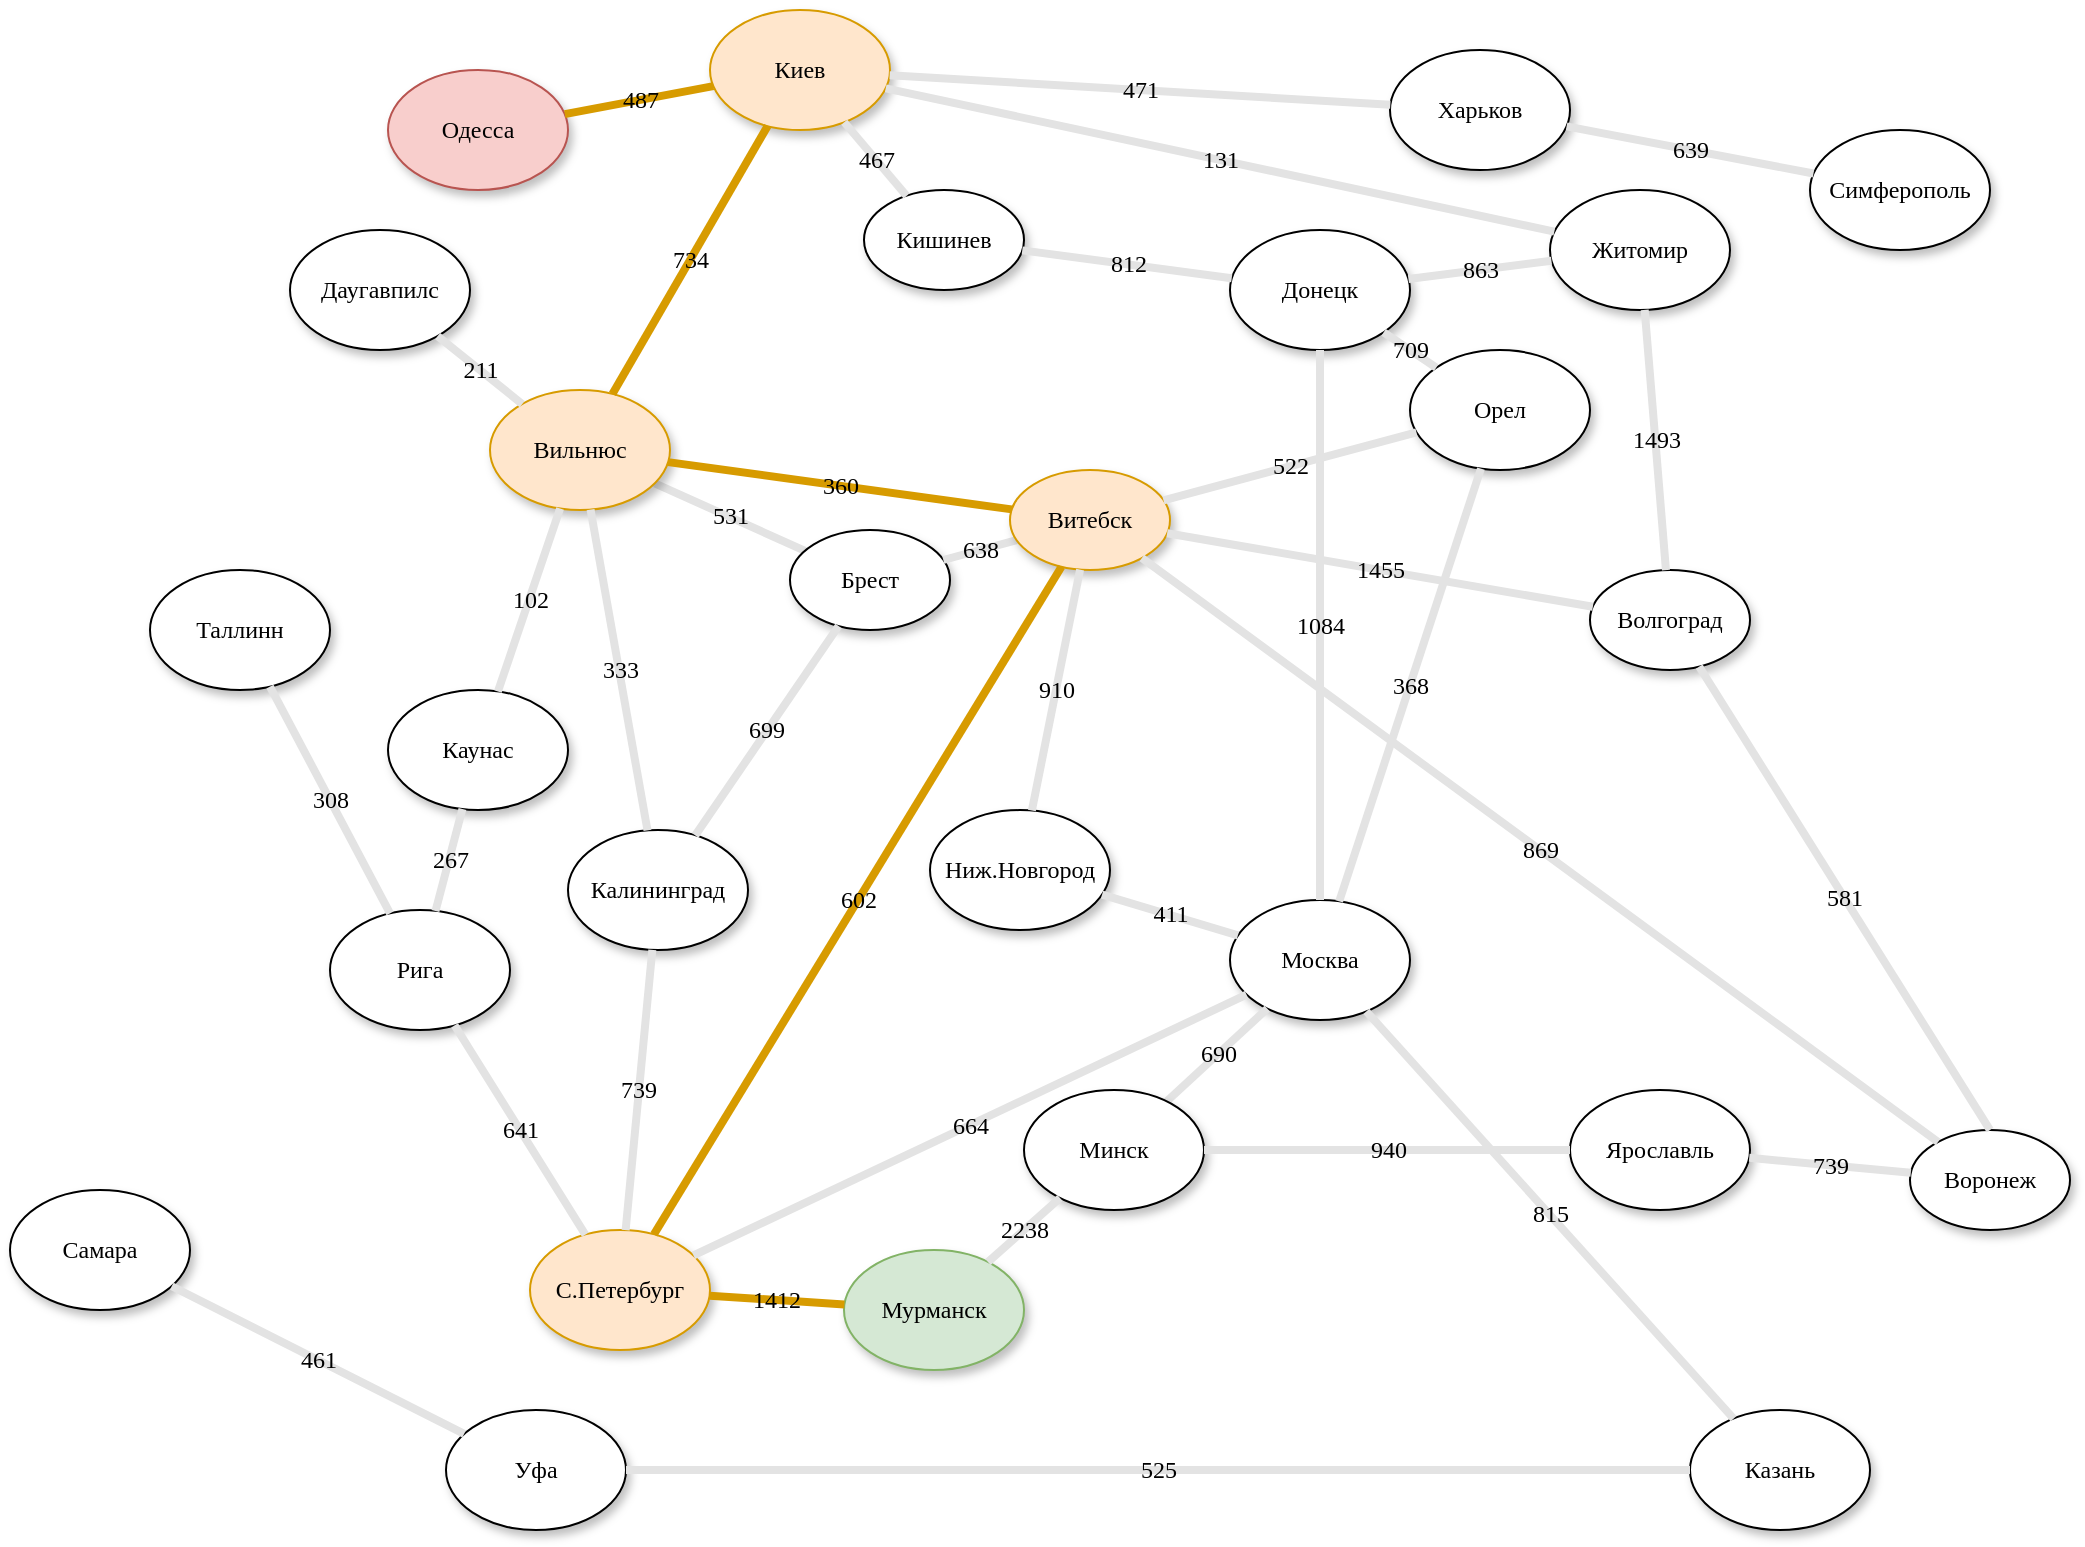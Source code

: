 <mxfile version="20.3.0" type="github">
  <diagram name="Page-1" id="42789a77-a242-8287-6e28-9cd8cfd52e62">
    <mxGraphModel dx="1422" dy="798" grid="1" gridSize="10" guides="1" tooltips="1" connect="1" arrows="1" fold="1" page="1" pageScale="1" pageWidth="1100" pageHeight="850" background="none" math="0" shadow="0">
      <root>
        <mxCell id="0" />
        <mxCell id="1" parent="0" />
        <mxCell id="1ea317790d2ca983-14" value="531" style="edgeStyle=none;rounded=0;html=1;labelBackgroundColor=none;startArrow=none;startFill=0;startSize=5;endArrow=none;endFill=0;endSize=5;jettySize=auto;orthogonalLoop=1;strokeColor=#E3E3E3;strokeWidth=4;fontFamily=Verdana;fontSize=12;noEdgeStyle=1;" parent="1" source="1ea317790d2ca983-1" target="1ea317790d2ca983-3" edge="1">
          <mxGeometry relative="1" as="geometry" />
        </mxCell>
        <mxCell id="1ea317790d2ca983-1" value="Вильнюс" style="ellipse;whiteSpace=wrap;html=1;rounded=0;shadow=1;comic=0;labelBackgroundColor=none;strokeWidth=1;fontFamily=Verdana;fontSize=12;align=center;fillColor=#ffe6cc;strokeColor=#d79b00;" parent="1" vertex="1">
          <mxGeometry x="300" y="220" width="90" height="60" as="geometry" />
        </mxCell>
        <mxCell id="1ea317790d2ca983-3" value="Брест" style="ellipse;whiteSpace=wrap;html=1;rounded=0;shadow=1;comic=0;labelBackgroundColor=none;strokeWidth=1;fontFamily=Verdana;fontSize=12;align=center;" parent="1" vertex="1">
          <mxGeometry x="450" y="290" width="80" height="50" as="geometry" />
        </mxCell>
        <mxCell id="ApPKk2AYFfb5sgl70K4o-4" value="638" style="edgeStyle=none;rounded=0;html=1;labelBackgroundColor=none;startArrow=none;startFill=0;startSize=5;endArrow=none;endFill=0;endSize=5;jettySize=auto;orthogonalLoop=1;strokeColor=#E3E3E3;strokeWidth=4;fontFamily=Verdana;fontSize=12;noEdgeStyle=1;" parent="1" source="ApPKk2AYFfb5sgl70K4o-2" target="1ea317790d2ca983-3" edge="1">
          <mxGeometry relative="1" as="geometry" />
        </mxCell>
        <mxCell id="ApPKk2AYFfb5sgl70K4o-2" value="Витебск" style="ellipse;whiteSpace=wrap;html=1;rounded=0;shadow=1;comic=0;labelBackgroundColor=none;strokeWidth=1;fontFamily=Verdana;fontSize=12;align=center;fillColor=#ffe6cc;strokeColor=#d79b00;" parent="1" vertex="1">
          <mxGeometry x="560" y="260" width="80" height="50" as="geometry" />
        </mxCell>
        <mxCell id="ApPKk2AYFfb5sgl70K4o-6" value="360" style="edgeStyle=none;rounded=0;html=1;labelBackgroundColor=none;startArrow=none;startFill=0;startSize=5;endArrow=none;endFill=0;endSize=5;jettySize=auto;orthogonalLoop=1;strokeColor=#d79b00;strokeWidth=4;fontFamily=Verdana;fontSize=12;noEdgeStyle=1;fillColor=#ffe6cc;" parent="1" source="ApPKk2AYFfb5sgl70K4o-2" target="1ea317790d2ca983-1" edge="1">
          <mxGeometry relative="1" as="geometry">
            <mxPoint x="198.524" y="790.972" as="sourcePoint" />
            <mxPoint x="394.51" y="812.89" as="targetPoint" />
            <Array as="points" />
          </mxGeometry>
        </mxCell>
        <mxCell id="ApPKk2AYFfb5sgl70K4o-8" value="Воронеж" style="ellipse;whiteSpace=wrap;html=1;rounded=0;shadow=1;comic=0;labelBackgroundColor=none;strokeWidth=1;fontFamily=Verdana;fontSize=12;align=center;" parent="1" vertex="1">
          <mxGeometry x="1010" y="590" width="80" height="50" as="geometry" />
        </mxCell>
        <mxCell id="ApPKk2AYFfb5sgl70K4o-9" value="869" style="edgeStyle=none;rounded=0;html=1;labelBackgroundColor=none;startArrow=none;startFill=0;startSize=5;endArrow=none;endFill=0;endSize=5;jettySize=auto;orthogonalLoop=1;strokeColor=#E3E3E3;strokeWidth=4;fontFamily=Verdana;fontSize=12;noEdgeStyle=1;" parent="1" source="ApPKk2AYFfb5sgl70K4o-8" target="ApPKk2AYFfb5sgl70K4o-2" edge="1">
          <mxGeometry relative="1" as="geometry">
            <mxPoint x="198.524" y="790.972" as="sourcePoint" />
            <mxPoint x="394.51" y="812.89" as="targetPoint" />
          </mxGeometry>
        </mxCell>
        <mxCell id="ApPKk2AYFfb5sgl70K4o-11" value="Волгоград" style="ellipse;whiteSpace=wrap;html=1;rounded=0;shadow=1;comic=0;labelBackgroundColor=none;strokeWidth=1;fontFamily=Verdana;fontSize=12;align=center;" parent="1" vertex="1">
          <mxGeometry x="850" y="310" width="80" height="50" as="geometry" />
        </mxCell>
        <mxCell id="ApPKk2AYFfb5sgl70K4o-12" value="581" style="edgeStyle=none;rounded=0;html=1;labelBackgroundColor=none;startArrow=none;startFill=0;startSize=5;endArrow=none;endFill=0;endSize=5;jettySize=auto;orthogonalLoop=1;strokeColor=#E3E3E3;strokeWidth=4;fontFamily=Verdana;fontSize=12;exitX=0.5;exitY=0;exitDx=0;exitDy=0;noEdgeStyle=1;" parent="1" source="ApPKk2AYFfb5sgl70K4o-8" target="ApPKk2AYFfb5sgl70K4o-11" edge="1">
          <mxGeometry relative="1" as="geometry">
            <mxPoint x="415.244" y="959.15" as="sourcePoint" />
            <mxPoint x="187.781" y="804.833" as="targetPoint" />
          </mxGeometry>
        </mxCell>
        <mxCell id="ApPKk2AYFfb5sgl70K4o-15" value="1455" style="edgeStyle=none;rounded=0;html=1;labelBackgroundColor=none;startArrow=none;startFill=0;startSize=5;endArrow=none;endFill=0;endSize=5;jettySize=auto;orthogonalLoop=1;strokeColor=#E3E3E3;strokeWidth=4;fontFamily=Verdana;fontSize=12;noEdgeStyle=1;" parent="1" source="ApPKk2AYFfb5sgl70K4o-11" target="ApPKk2AYFfb5sgl70K4o-2" edge="1">
          <mxGeometry relative="1" as="geometry">
            <mxPoint x="467.838" y="959.204" as="sourcePoint" />
            <mxPoint x="1000.88" y="320.216" as="targetPoint" />
          </mxGeometry>
        </mxCell>
        <mxCell id="ApPKk2AYFfb5sgl70K4o-17" value="Ниж.Новгород" style="ellipse;whiteSpace=wrap;html=1;rounded=0;shadow=1;comic=0;labelBackgroundColor=none;strokeWidth=1;fontFamily=Verdana;fontSize=12;align=center;" parent="1" vertex="1">
          <mxGeometry x="520" y="430" width="90" height="60" as="geometry" />
        </mxCell>
        <mxCell id="ApPKk2AYFfb5sgl70K4o-18" value="910" style="edgeStyle=none;rounded=0;html=1;labelBackgroundColor=none;startArrow=none;startFill=0;startSize=5;endArrow=none;endFill=0;endSize=5;jettySize=auto;orthogonalLoop=1;strokeColor=#E3E3E3;strokeWidth=4;fontFamily=Verdana;fontSize=12;noEdgeStyle=1;" parent="1" source="ApPKk2AYFfb5sgl70K4o-2" target="ApPKk2AYFfb5sgl70K4o-17" edge="1">
          <mxGeometry relative="1" as="geometry">
            <mxPoint x="165.509" y="811.857" as="sourcePoint" />
            <mxPoint x="187.359" y="942.153" as="targetPoint" />
            <Array as="points" />
          </mxGeometry>
        </mxCell>
        <mxCell id="ApPKk2AYFfb5sgl70K4o-19" value="Даугавпилс" style="ellipse;whiteSpace=wrap;html=1;rounded=0;shadow=1;comic=0;labelBackgroundColor=none;strokeWidth=1;fontFamily=Verdana;fontSize=12;align=center;" parent="1" vertex="1">
          <mxGeometry x="200" y="140" width="90" height="60" as="geometry" />
        </mxCell>
        <mxCell id="ApPKk2AYFfb5sgl70K4o-20" value="211" style="edgeStyle=none;rounded=0;html=1;labelBackgroundColor=none;startArrow=none;startFill=0;startSize=5;endArrow=none;endFill=0;endSize=5;jettySize=auto;orthogonalLoop=1;strokeColor=#E3E3E3;strokeWidth=4;fontFamily=Verdana;fontSize=12;noEdgeStyle=1;" parent="1" source="1ea317790d2ca983-1" target="ApPKk2AYFfb5sgl70K4o-19" edge="1">
          <mxGeometry relative="1" as="geometry">
            <mxPoint x="328.897" y="678.908" as="sourcePoint" />
            <mxPoint x="414.92" y="794.576" as="targetPoint" />
          </mxGeometry>
        </mxCell>
        <mxCell id="ApPKk2AYFfb5sgl70K4o-21" value="Калининград" style="ellipse;whiteSpace=wrap;html=1;rounded=0;shadow=1;comic=0;labelBackgroundColor=none;strokeWidth=1;fontFamily=Verdana;fontSize=12;align=center;" parent="1" vertex="1">
          <mxGeometry x="339" y="440" width="90" height="60" as="geometry" />
        </mxCell>
        <mxCell id="ApPKk2AYFfb5sgl70K4o-22" value="699" style="edgeStyle=none;rounded=0;html=1;labelBackgroundColor=none;startArrow=none;startFill=0;startSize=5;endArrow=none;endFill=0;endSize=5;jettySize=auto;orthogonalLoop=1;strokeColor=#E3E3E3;strokeWidth=4;fontFamily=Verdana;fontSize=12;noEdgeStyle=1;" parent="1" source="ApPKk2AYFfb5sgl70K4o-21" target="1ea317790d2ca983-3" edge="1">
          <mxGeometry relative="1" as="geometry">
            <mxPoint x="324.997" y="680.04" as="sourcePoint" />
            <mxPoint x="398.247" y="808.613" as="targetPoint" />
          </mxGeometry>
        </mxCell>
        <mxCell id="ApPKk2AYFfb5sgl70K4o-23" value="333" style="edgeStyle=none;rounded=0;html=1;labelBackgroundColor=none;startArrow=none;startFill=0;startSize=5;endArrow=none;endFill=0;endSize=5;jettySize=auto;orthogonalLoop=1;strokeColor=#E3E3E3;strokeWidth=4;fontFamily=Verdana;fontSize=12;noEdgeStyle=1;" parent="1" source="ApPKk2AYFfb5sgl70K4o-21" target="1ea317790d2ca983-1" edge="1">
          <mxGeometry relative="1" as="geometry">
            <mxPoint x="451.139" y="651.743" as="sourcePoint" />
            <mxPoint x="416.93" y="807.263" as="targetPoint" />
          </mxGeometry>
        </mxCell>
        <mxCell id="ApPKk2AYFfb5sgl70K4o-24" value="Каунас" style="ellipse;whiteSpace=wrap;html=1;rounded=0;shadow=1;comic=0;labelBackgroundColor=none;strokeWidth=1;fontFamily=Verdana;fontSize=12;align=center;" parent="1" vertex="1">
          <mxGeometry x="249" y="370" width="90" height="60" as="geometry" />
        </mxCell>
        <mxCell id="ApPKk2AYFfb5sgl70K4o-25" value="102" style="edgeStyle=none;rounded=0;html=1;labelBackgroundColor=none;startArrow=none;startFill=0;startSize=5;endArrow=none;endFill=0;endSize=5;jettySize=auto;orthogonalLoop=1;strokeColor=#E3E3E3;strokeWidth=4;fontFamily=Verdana;fontSize=12;noEdgeStyle=1;" parent="1" source="ApPKk2AYFfb5sgl70K4o-24" target="1ea317790d2ca983-1" edge="1">
          <mxGeometry relative="1" as="geometry">
            <mxPoint x="266.247" y="661.362" as="sourcePoint" />
            <mxPoint x="171.691" y="682.513" as="targetPoint" />
          </mxGeometry>
        </mxCell>
        <mxCell id="ApPKk2AYFfb5sgl70K4o-26" value="Киев" style="ellipse;whiteSpace=wrap;html=1;rounded=0;shadow=1;comic=0;labelBackgroundColor=none;strokeWidth=1;fontFamily=Verdana;fontSize=12;align=center;fillColor=#ffe6cc;strokeColor=#d79b00;" parent="1" vertex="1">
          <mxGeometry x="410" y="30" width="90" height="60" as="geometry" />
        </mxCell>
        <mxCell id="ApPKk2AYFfb5sgl70K4o-27" value="734" style="edgeStyle=none;rounded=0;html=1;labelBackgroundColor=none;startArrow=none;startFill=0;startSize=5;endArrow=none;endFill=0;endSize=5;jettySize=auto;orthogonalLoop=1;strokeColor=#d79b00;strokeWidth=4;fontFamily=Verdana;fontSize=12;noEdgeStyle=1;fillColor=#ffe6cc;" parent="1" source="ApPKk2AYFfb5sgl70K4o-26" target="1ea317790d2ca983-1" edge="1">
          <mxGeometry relative="1" as="geometry">
            <mxPoint x="206.911" y="565.532" as="sourcePoint" />
            <mxPoint x="281.151" y="628.435" as="targetPoint" />
          </mxGeometry>
        </mxCell>
        <mxCell id="ApPKk2AYFfb5sgl70K4o-28" value="Житомир" style="ellipse;whiteSpace=wrap;html=1;rounded=0;shadow=1;comic=0;labelBackgroundColor=none;strokeWidth=1;fontFamily=Verdana;fontSize=12;align=center;" parent="1" vertex="1">
          <mxGeometry x="830" y="120" width="90" height="60" as="geometry" />
        </mxCell>
        <mxCell id="ApPKk2AYFfb5sgl70K4o-29" value="131" style="edgeStyle=none;rounded=0;html=1;labelBackgroundColor=none;startArrow=none;startFill=0;startSize=5;endArrow=none;endFill=0;endSize=5;jettySize=auto;orthogonalLoop=1;strokeColor=#E3E3E3;strokeWidth=4;fontFamily=Verdana;fontSize=12;noEdgeStyle=1;" parent="1" source="ApPKk2AYFfb5sgl70K4o-26" target="ApPKk2AYFfb5sgl70K4o-28" edge="1">
          <mxGeometry relative="1" as="geometry">
            <mxPoint x="389.114" y="558.024" as="sourcePoint" />
            <mxPoint x="331.186" y="625.899" as="targetPoint" />
          </mxGeometry>
        </mxCell>
        <mxCell id="ApPKk2AYFfb5sgl70K4o-30" value="Донецк" style="ellipse;whiteSpace=wrap;html=1;rounded=0;shadow=1;comic=0;labelBackgroundColor=none;strokeWidth=1;fontFamily=Verdana;fontSize=12;align=center;" parent="1" vertex="1">
          <mxGeometry x="670" y="140" width="90" height="60" as="geometry" />
        </mxCell>
        <mxCell id="ApPKk2AYFfb5sgl70K4o-31" value="863" style="edgeStyle=none;rounded=0;html=1;labelBackgroundColor=none;startArrow=none;startFill=0;startSize=5;endArrow=none;endFill=0;endSize=5;jettySize=auto;orthogonalLoop=1;strokeColor=#E3E3E3;strokeWidth=4;fontFamily=Verdana;fontSize=12;noEdgeStyle=1;" parent="1" source="ApPKk2AYFfb5sgl70K4o-28" target="ApPKk2AYFfb5sgl70K4o-30" edge="1">
          <mxGeometry relative="1" as="geometry">
            <mxPoint x="456.304" y="534.8" as="sourcePoint" />
            <mxPoint x="524.204" y="539.147" as="targetPoint" />
          </mxGeometry>
        </mxCell>
        <mxCell id="ApPKk2AYFfb5sgl70K4o-32" value="1493" style="edgeStyle=none;rounded=0;html=1;labelBackgroundColor=none;startArrow=none;startFill=0;startSize=5;endArrow=none;endFill=0;endSize=5;jettySize=auto;orthogonalLoop=1;strokeColor=#E3E3E3;strokeWidth=4;fontFamily=Verdana;fontSize=12;noEdgeStyle=1;" parent="1" source="ApPKk2AYFfb5sgl70K4o-28" target="ApPKk2AYFfb5sgl70K4o-11" edge="1">
          <mxGeometry relative="1" as="geometry">
            <mxPoint x="599.539" y="519.966" as="sourcePoint" />
            <mxPoint x="648.592" y="484.115" as="targetPoint" />
          </mxGeometry>
        </mxCell>
        <mxCell id="ApPKk2AYFfb5sgl70K4o-34" value="Кишинев" style="ellipse;whiteSpace=wrap;html=1;rounded=0;shadow=1;comic=0;labelBackgroundColor=none;strokeWidth=1;fontFamily=Verdana;fontSize=12;align=center;" parent="1" vertex="1">
          <mxGeometry x="487" y="120" width="80" height="50" as="geometry" />
        </mxCell>
        <mxCell id="ApPKk2AYFfb5sgl70K4o-35" value="467" style="edgeStyle=none;rounded=0;html=1;labelBackgroundColor=none;startArrow=none;startFill=0;startSize=5;endArrow=none;endFill=0;endSize=5;jettySize=auto;orthogonalLoop=1;strokeColor=#E3E3E3;strokeWidth=4;fontFamily=Verdana;fontSize=12;noEdgeStyle=1;" parent="1" source="ApPKk2AYFfb5sgl70K4o-34" target="ApPKk2AYFfb5sgl70K4o-26" edge="1">
          <mxGeometry relative="1" as="geometry">
            <mxPoint x="599.539" y="519.966" as="sourcePoint" />
            <mxPoint x="648.592" y="484.115" as="targetPoint" />
          </mxGeometry>
        </mxCell>
        <mxCell id="ApPKk2AYFfb5sgl70K4o-36" value="812" style="edgeStyle=none;rounded=0;html=1;labelBackgroundColor=none;startArrow=none;startFill=0;startSize=5;endArrow=none;endFill=0;endSize=5;jettySize=auto;orthogonalLoop=1;strokeColor=#E3E3E3;strokeWidth=4;fontFamily=Verdana;fontSize=12;noEdgeStyle=1;" parent="1" source="ApPKk2AYFfb5sgl70K4o-34" target="ApPKk2AYFfb5sgl70K4o-30" edge="1">
          <mxGeometry relative="1" as="geometry">
            <mxPoint x="312.975" y="461.5" as="sourcePoint" />
            <mxPoint x="380.796" y="510.068" as="targetPoint" />
          </mxGeometry>
        </mxCell>
        <mxCell id="ApPKk2AYFfb5sgl70K4o-37" value="С.Петербург" style="ellipse;whiteSpace=wrap;html=1;rounded=0;shadow=1;comic=0;labelBackgroundColor=none;strokeWidth=1;fontFamily=Verdana;fontSize=12;align=center;fillColor=#ffe6cc;strokeColor=#d79b00;" parent="1" vertex="1">
          <mxGeometry x="320" y="640" width="90" height="60" as="geometry" />
        </mxCell>
        <mxCell id="ApPKk2AYFfb5sgl70K4o-38" value="602" style="edgeStyle=none;rounded=0;html=1;labelBackgroundColor=none;startArrow=none;startFill=0;startSize=5;endArrow=none;endFill=0;endSize=5;jettySize=auto;orthogonalLoop=1;strokeColor=#d79b00;strokeWidth=4;fontFamily=Verdana;fontSize=12;noEdgeStyle=1;fillColor=#ffe6cc;" parent="1" source="ApPKk2AYFfb5sgl70K4o-37" target="ApPKk2AYFfb5sgl70K4o-2" edge="1">
          <mxGeometry relative="1" as="geometry">
            <mxPoint x="266.247" y="661.362" as="sourcePoint" />
            <mxPoint x="171.691" y="682.513" as="targetPoint" />
          </mxGeometry>
        </mxCell>
        <mxCell id="ApPKk2AYFfb5sgl70K4o-39" value="739" style="edgeStyle=none;rounded=0;html=1;labelBackgroundColor=none;startArrow=none;startFill=0;startSize=5;endArrow=none;endFill=0;endSize=5;jettySize=auto;orthogonalLoop=1;strokeColor=#E3E3E3;strokeWidth=4;fontFamily=Verdana;fontSize=12;noEdgeStyle=1;" parent="1" source="ApPKk2AYFfb5sgl70K4o-37" target="ApPKk2AYFfb5sgl70K4o-21" edge="1">
          <mxGeometry relative="1" as="geometry">
            <mxPoint x="0.063" y="673.706" as="sourcePoint" />
            <mxPoint x="135.698" y="768.858" as="targetPoint" />
            <Array as="points" />
          </mxGeometry>
        </mxCell>
        <mxCell id="ApPKk2AYFfb5sgl70K4o-40" value="Рига" style="ellipse;whiteSpace=wrap;html=1;rounded=0;shadow=1;comic=0;labelBackgroundColor=none;strokeWidth=1;fontFamily=Verdana;fontSize=12;align=center;" parent="1" vertex="1">
          <mxGeometry x="220" y="480" width="90" height="60" as="geometry" />
        </mxCell>
        <mxCell id="ApPKk2AYFfb5sgl70K4o-41" value="641" style="edgeStyle=none;rounded=0;html=1;labelBackgroundColor=none;startArrow=none;startFill=0;startSize=5;endArrow=none;endFill=0;endSize=5;jettySize=auto;orthogonalLoop=1;strokeColor=#E3E3E3;strokeWidth=4;fontFamily=Verdana;fontSize=12;noEdgeStyle=1;" parent="1" source="ApPKk2AYFfb5sgl70K4o-37" target="ApPKk2AYFfb5sgl70K4o-40" edge="1">
          <mxGeometry relative="1" as="geometry">
            <mxPoint x="12.738" y="659.055" as="sourcePoint" />
            <mxPoint x="155.483" y="682.499" as="targetPoint" />
            <Array as="points" />
          </mxGeometry>
        </mxCell>
        <mxCell id="ApPKk2AYFfb5sgl70K4o-43" value="Москва" style="ellipse;whiteSpace=wrap;html=1;rounded=0;shadow=1;comic=0;labelBackgroundColor=none;strokeWidth=1;fontFamily=Verdana;fontSize=12;align=center;" parent="1" vertex="1">
          <mxGeometry x="670" y="475" width="90" height="60" as="geometry" />
        </mxCell>
        <mxCell id="ApPKk2AYFfb5sgl70K4o-45" value="Казань" style="ellipse;whiteSpace=wrap;html=1;rounded=0;shadow=1;comic=0;labelBackgroundColor=none;strokeWidth=1;fontFamily=Verdana;fontSize=12;align=center;" parent="1" vertex="1">
          <mxGeometry x="900" y="730" width="90" height="60" as="geometry" />
        </mxCell>
        <mxCell id="ApPKk2AYFfb5sgl70K4o-46" value="815" style="edgeStyle=none;rounded=0;html=1;labelBackgroundColor=none;startArrow=none;startFill=0;startSize=5;endArrow=none;endFill=0;endSize=5;jettySize=auto;orthogonalLoop=1;strokeColor=#E3E3E3;strokeWidth=4;fontFamily=Verdana;fontSize=12;noEdgeStyle=1;" parent="1" source="ApPKk2AYFfb5sgl70K4o-43" target="ApPKk2AYFfb5sgl70K4o-45" edge="1">
          <mxGeometry relative="1" as="geometry">
            <mxPoint x="243.87" y="687.409" as="sourcePoint" />
            <mxPoint x="514.117" y="674.161" as="targetPoint" />
          </mxGeometry>
        </mxCell>
        <mxCell id="ApPKk2AYFfb5sgl70K4o-47" value="411" style="edgeStyle=none;rounded=0;html=1;labelBackgroundColor=none;startArrow=none;startFill=0;startSize=5;endArrow=none;endFill=0;endSize=5;jettySize=auto;orthogonalLoop=1;strokeColor=#E3E3E3;strokeWidth=4;fontFamily=Verdana;fontSize=12;noEdgeStyle=1;" parent="1" source="ApPKk2AYFfb5sgl70K4o-43" target="ApPKk2AYFfb5sgl70K4o-17" edge="1">
          <mxGeometry relative="1" as="geometry">
            <mxPoint x="-66" y="532" as="sourcePoint" />
            <mxPoint x="-104.786" y="927.653" as="targetPoint" />
          </mxGeometry>
        </mxCell>
        <mxCell id="ApPKk2AYFfb5sgl70K4o-50" value="690" style="edgeStyle=none;rounded=0;html=1;labelBackgroundColor=none;startArrow=none;startFill=0;startSize=5;endArrow=none;endFill=0;endSize=5;jettySize=auto;orthogonalLoop=1;strokeColor=#E3E3E3;strokeWidth=4;fontFamily=Verdana;fontSize=12;noEdgeStyle=1;" parent="1" source="ApPKk2AYFfb5sgl70K4o-43" target="ApPKk2AYFfb5sgl70K4o-57" edge="1">
          <mxGeometry relative="1" as="geometry">
            <mxPoint x="0.952" y="1025.135" as="sourcePoint" />
            <mxPoint x="45.613" y="930.642" as="targetPoint" />
          </mxGeometry>
        </mxCell>
        <mxCell id="ApPKk2AYFfb5sgl70K4o-52" value="1084" style="edgeStyle=none;rounded=0;html=1;labelBackgroundColor=none;startArrow=none;startFill=0;startSize=5;endArrow=none;endFill=0;endSize=5;jettySize=auto;orthogonalLoop=1;strokeColor=#E3E3E3;strokeWidth=4;fontFamily=Verdana;fontSize=12;noEdgeStyle=1;" parent="1" source="ApPKk2AYFfb5sgl70K4o-43" target="ApPKk2AYFfb5sgl70K4o-30" edge="1">
          <mxGeometry relative="1" as="geometry">
            <mxPoint x="-24" y="494" as="sourcePoint" />
            <mxPoint x="85.944" y="334.747" as="targetPoint" />
          </mxGeometry>
        </mxCell>
        <mxCell id="ApPKk2AYFfb5sgl70K4o-53" value="664" style="edgeStyle=none;rounded=0;html=1;labelBackgroundColor=none;startArrow=none;startFill=0;startSize=5;endArrow=none;endFill=0;endSize=5;jettySize=auto;orthogonalLoop=1;strokeColor=#E3E3E3;strokeWidth=4;fontFamily=Verdana;fontSize=12;noEdgeStyle=1;" parent="1" source="ApPKk2AYFfb5sgl70K4o-43" target="ApPKk2AYFfb5sgl70K4o-37" edge="1">
          <mxGeometry relative="1" as="geometry">
            <mxPoint x="-41" y="547" as="sourcePoint" />
            <mxPoint x="174" y="812" as="targetPoint" />
          </mxGeometry>
        </mxCell>
        <mxCell id="ApPKk2AYFfb5sgl70K4o-54" value="Мурманск" style="ellipse;whiteSpace=wrap;html=1;rounded=0;shadow=1;comic=0;labelBackgroundColor=none;strokeWidth=1;fontFamily=Verdana;fontSize=12;align=center;fillColor=#d5e8d4;strokeColor=#82b366;" parent="1" vertex="1">
          <mxGeometry x="477" y="650" width="90" height="60" as="geometry" />
        </mxCell>
        <mxCell id="ApPKk2AYFfb5sgl70K4o-55" value="1412" style="edgeStyle=none;rounded=0;html=1;labelBackgroundColor=none;startArrow=none;startFill=0;startSize=5;endArrow=none;endFill=0;endSize=5;jettySize=auto;orthogonalLoop=1;strokeColor=#d79b00;strokeWidth=4;fontFamily=Verdana;fontSize=12;noEdgeStyle=1;fillColor=#ffe6cc;" parent="1" source="ApPKk2AYFfb5sgl70K4o-54" target="ApPKk2AYFfb5sgl70K4o-37" edge="1">
          <mxGeometry relative="1" as="geometry">
            <mxPoint x="1.66" y="570.48" as="sourcePoint" />
            <mxPoint x="167.18" y="820.787" as="targetPoint" />
          </mxGeometry>
        </mxCell>
        <mxCell id="ApPKk2AYFfb5sgl70K4o-57" value="Минск" style="ellipse;whiteSpace=wrap;html=1;rounded=0;shadow=1;comic=0;labelBackgroundColor=none;strokeWidth=1;fontFamily=Verdana;fontSize=12;align=center;" parent="1" vertex="1">
          <mxGeometry x="567" y="570" width="90" height="60" as="geometry" />
        </mxCell>
        <mxCell id="ApPKk2AYFfb5sgl70K4o-58" value="2238" style="edgeStyle=none;rounded=0;html=1;labelBackgroundColor=none;startArrow=none;startFill=0;startSize=5;endArrow=none;endFill=0;endSize=5;jettySize=auto;orthogonalLoop=1;strokeColor=#E3E3E3;strokeWidth=4;fontFamily=Verdana;fontSize=12;noEdgeStyle=1;" parent="1" source="ApPKk2AYFfb5sgl70K4o-54" target="ApPKk2AYFfb5sgl70K4o-57" edge="1">
          <mxGeometry relative="1" as="geometry">
            <mxPoint x="190.333" y="661.987" as="sourcePoint" />
            <mxPoint x="197.663" y="812.013" as="targetPoint" />
          </mxGeometry>
        </mxCell>
        <mxCell id="ApPKk2AYFfb5sgl70K4o-60" value="Орел" style="ellipse;whiteSpace=wrap;html=1;rounded=0;shadow=1;comic=0;labelBackgroundColor=none;strokeWidth=1;fontFamily=Verdana;fontSize=12;align=center;" parent="1" vertex="1">
          <mxGeometry x="760" y="200" width="90" height="60" as="geometry" />
        </mxCell>
        <mxCell id="ApPKk2AYFfb5sgl70K4o-62" value="522" style="edgeStyle=none;rounded=0;html=1;labelBackgroundColor=none;startArrow=none;startFill=0;startSize=5;endArrow=none;endFill=0;endSize=5;jettySize=auto;orthogonalLoop=1;strokeColor=#E3E3E3;strokeWidth=4;fontFamily=Verdana;fontSize=12;noEdgeStyle=1;" parent="1" source="ApPKk2AYFfb5sgl70K4o-60" target="ApPKk2AYFfb5sgl70K4o-2" edge="1">
          <mxGeometry relative="1" as="geometry">
            <mxPoint x="327" y="1017" as="sourcePoint" />
            <mxPoint x="189" y="1017" as="targetPoint" />
            <Array as="points" />
          </mxGeometry>
        </mxCell>
        <mxCell id="ApPKk2AYFfb5sgl70K4o-63" value="709" style="edgeStyle=none;rounded=0;html=1;labelBackgroundColor=none;startArrow=none;startFill=0;startSize=5;endArrow=none;endFill=0;endSize=5;jettySize=auto;orthogonalLoop=1;strokeColor=#E3E3E3;strokeWidth=4;fontFamily=Verdana;fontSize=12;noEdgeStyle=1;" parent="1" source="ApPKk2AYFfb5sgl70K4o-60" target="ApPKk2AYFfb5sgl70K4o-30" edge="1">
          <mxGeometry relative="1" as="geometry">
            <mxPoint x="1114" y="702" as="sourcePoint" />
            <mxPoint x="396.208" y="1003.653" as="targetPoint" />
            <Array as="points" />
          </mxGeometry>
        </mxCell>
        <mxCell id="ApPKk2AYFfb5sgl70K4o-65" value="368" style="edgeStyle=none;rounded=0;html=1;labelBackgroundColor=none;startArrow=none;startFill=0;startSize=5;endArrow=none;endFill=0;endSize=5;jettySize=auto;orthogonalLoop=1;strokeColor=#E3E3E3;strokeWidth=4;fontFamily=Verdana;fontSize=12;noEdgeStyle=1;" parent="1" source="ApPKk2AYFfb5sgl70K4o-60" target="ApPKk2AYFfb5sgl70K4o-43" edge="1">
          <mxGeometry relative="1" as="geometry">
            <mxPoint x="1321.056" y="570.872" as="sourcePoint" />
            <mxPoint x="679.43" y="298.142" as="targetPoint" />
            <Array as="points" />
          </mxGeometry>
        </mxCell>
        <mxCell id="ApPKk2AYFfb5sgl70K4o-68" value="Одесса" style="ellipse;whiteSpace=wrap;html=1;rounded=0;shadow=1;comic=0;labelBackgroundColor=none;strokeWidth=1;fontFamily=Verdana;fontSize=12;align=center;fillColor=#f8cecc;strokeColor=#b85450;" parent="1" vertex="1">
          <mxGeometry x="249" y="60" width="90" height="60" as="geometry" />
        </mxCell>
        <mxCell id="ApPKk2AYFfb5sgl70K4o-69" value="487" style="edgeStyle=none;rounded=0;html=1;labelBackgroundColor=none;startArrow=none;startFill=0;startSize=5;endArrow=none;endFill=0;endSize=5;jettySize=auto;orthogonalLoop=1;strokeColor=#d79b00;strokeWidth=4;fontFamily=Verdana;fontSize=12;noEdgeStyle=1;fillColor=#ffe6cc;" parent="1" source="ApPKk2AYFfb5sgl70K4o-68" target="ApPKk2AYFfb5sgl70K4o-26" edge="1">
          <mxGeometry relative="1" as="geometry">
            <mxPoint x="436.5" y="477" as="sourcePoint" />
            <mxPoint x="514" y="477" as="targetPoint" />
          </mxGeometry>
        </mxCell>
        <mxCell id="ApPKk2AYFfb5sgl70K4o-71" value="267" style="edgeStyle=none;rounded=0;html=1;labelBackgroundColor=none;startArrow=none;startFill=0;startSize=5;endArrow=none;endFill=0;endSize=5;jettySize=auto;orthogonalLoop=1;strokeColor=#E3E3E3;strokeWidth=4;fontFamily=Verdana;fontSize=12;noEdgeStyle=1;" parent="1" source="ApPKk2AYFfb5sgl70K4o-40" target="ApPKk2AYFfb5sgl70K4o-24" edge="1">
          <mxGeometry relative="1" as="geometry">
            <mxPoint x="333.559" y="1002.875" as="sourcePoint" />
            <mxPoint x="-3.804" y="848.885" as="targetPoint" />
            <Array as="points" />
          </mxGeometry>
        </mxCell>
        <mxCell id="ApPKk2AYFfb5sgl70K4o-73" value="Таллинн" style="ellipse;whiteSpace=wrap;html=1;rounded=0;shadow=1;comic=0;labelBackgroundColor=none;strokeWidth=1;fontFamily=Verdana;fontSize=12;align=center;" parent="1" vertex="1">
          <mxGeometry x="130" y="310" width="90" height="60" as="geometry" />
        </mxCell>
        <mxCell id="ApPKk2AYFfb5sgl70K4o-74" value="308" style="edgeStyle=none;rounded=0;html=1;labelBackgroundColor=none;startArrow=none;startFill=0;startSize=5;endArrow=none;endFill=0;endSize=5;jettySize=auto;orthogonalLoop=1;strokeColor=#E3E3E3;strokeWidth=4;fontFamily=Verdana;fontSize=12;noEdgeStyle=1;" parent="1" source="ApPKk2AYFfb5sgl70K4o-73" target="ApPKk2AYFfb5sgl70K4o-40" edge="1">
          <mxGeometry relative="1" as="geometry">
            <mxPoint x="61.554" y="702.044" as="sourcePoint" />
            <mxPoint x="76.026" y="556.934" as="targetPoint" />
            <Array as="points" />
          </mxGeometry>
        </mxCell>
        <mxCell id="ApPKk2AYFfb5sgl70K4o-75" value="Харьков" style="ellipse;whiteSpace=wrap;html=1;rounded=0;shadow=1;comic=0;labelBackgroundColor=none;strokeWidth=1;fontFamily=Verdana;fontSize=12;align=center;" parent="1" vertex="1">
          <mxGeometry x="750" y="50" width="90" height="60" as="geometry" />
        </mxCell>
        <mxCell id="ApPKk2AYFfb5sgl70K4o-76" value="471" style="edgeStyle=none;rounded=0;html=1;labelBackgroundColor=none;startArrow=none;startFill=0;startSize=5;endArrow=none;endFill=0;endSize=5;jettySize=auto;orthogonalLoop=1;strokeColor=#E3E3E3;strokeWidth=4;fontFamily=Verdana;fontSize=12;noEdgeStyle=1;" parent="1" source="ApPKk2AYFfb5sgl70K4o-75" target="ApPKk2AYFfb5sgl70K4o-26" edge="1">
          <mxGeometry relative="1" as="geometry">
            <mxPoint x="429" y="407" as="sourcePoint" />
            <mxPoint x="523.932" y="458.2" as="targetPoint" />
          </mxGeometry>
        </mxCell>
        <mxCell id="ApPKk2AYFfb5sgl70K4o-77" value="Симферополь" style="ellipse;whiteSpace=wrap;html=1;rounded=0;shadow=1;comic=0;labelBackgroundColor=none;strokeWidth=1;fontFamily=Verdana;fontSize=12;align=center;" parent="1" vertex="1">
          <mxGeometry x="960" y="90" width="90" height="60" as="geometry" />
        </mxCell>
        <mxCell id="ApPKk2AYFfb5sgl70K4o-78" value="639" style="edgeStyle=none;rounded=0;html=1;labelBackgroundColor=none;startArrow=none;startFill=0;startSize=5;endArrow=none;endFill=0;endSize=5;jettySize=auto;orthogonalLoop=1;strokeColor=#E3E3E3;strokeWidth=4;fontFamily=Verdana;fontSize=12;noEdgeStyle=1;" parent="1" source="ApPKk2AYFfb5sgl70K4o-75" target="ApPKk2AYFfb5sgl70K4o-77" edge="1">
          <mxGeometry relative="1" as="geometry">
            <mxPoint x="593.993" y="410.283" as="sourcePoint" />
            <mxPoint x="573.768" y="448.662" as="targetPoint" />
          </mxGeometry>
        </mxCell>
        <mxCell id="ApPKk2AYFfb5sgl70K4o-79" value="Ярославль" style="ellipse;whiteSpace=wrap;html=1;rounded=0;shadow=1;comic=0;labelBackgroundColor=none;strokeWidth=1;fontFamily=Verdana;fontSize=12;align=center;" parent="1" vertex="1">
          <mxGeometry x="840" y="570" width="90" height="60" as="geometry" />
        </mxCell>
        <mxCell id="ApPKk2AYFfb5sgl70K4o-80" value="739" style="edgeStyle=none;rounded=0;html=1;labelBackgroundColor=none;startArrow=none;startFill=0;startSize=5;endArrow=none;endFill=0;endSize=5;jettySize=auto;orthogonalLoop=1;strokeColor=#E3E3E3;strokeWidth=4;fontFamily=Verdana;fontSize=12;noEdgeStyle=1;" parent="1" source="ApPKk2AYFfb5sgl70K4o-79" target="ApPKk2AYFfb5sgl70K4o-8" edge="1">
          <mxGeometry relative="1" as="geometry">
            <mxPoint x="584.729" y="356.738" as="sourcePoint" />
            <mxPoint x="533.183" y="302.3" as="targetPoint" />
          </mxGeometry>
        </mxCell>
        <mxCell id="ApPKk2AYFfb5sgl70K4o-81" value="940" style="edgeStyle=none;rounded=0;html=1;labelBackgroundColor=none;startArrow=none;startFill=0;startSize=5;endArrow=none;endFill=0;endSize=5;jettySize=auto;orthogonalLoop=1;strokeColor=#E3E3E3;strokeWidth=4;fontFamily=Verdana;fontSize=12;noEdgeStyle=1;" parent="1" source="ApPKk2AYFfb5sgl70K4o-79" target="ApPKk2AYFfb5sgl70K4o-57" edge="1">
          <mxGeometry relative="1" as="geometry">
            <mxPoint x="979.933" y="619.902" as="sourcePoint" />
            <mxPoint x="855.662" y="717.881" as="targetPoint" />
          </mxGeometry>
        </mxCell>
        <mxCell id="ApPKk2AYFfb5sgl70K4o-82" value="Уфа" style="ellipse;whiteSpace=wrap;html=1;rounded=0;shadow=1;comic=0;labelBackgroundColor=none;strokeWidth=1;fontFamily=Verdana;fontSize=12;align=center;" parent="1" vertex="1">
          <mxGeometry x="278" y="730" width="90" height="60" as="geometry" />
        </mxCell>
        <mxCell id="ApPKk2AYFfb5sgl70K4o-83" value="525" style="edgeStyle=none;rounded=0;html=1;labelBackgroundColor=none;startArrow=none;startFill=0;startSize=5;endArrow=none;endFill=0;endSize=5;jettySize=auto;orthogonalLoop=1;strokeColor=#E3E3E3;strokeWidth=4;fontFamily=Verdana;fontSize=12;noEdgeStyle=1;" parent="1" source="ApPKk2AYFfb5sgl70K4o-82" target="ApPKk2AYFfb5sgl70K4o-45" edge="1">
          <mxGeometry relative="1" as="geometry">
            <mxPoint x="85.977" y="-104.177" as="sourcePoint" />
            <mxPoint x="-118.01" y="308.171" as="targetPoint" />
          </mxGeometry>
        </mxCell>
        <mxCell id="ApPKk2AYFfb5sgl70K4o-84" value="Самара" style="ellipse;whiteSpace=wrap;html=1;rounded=0;shadow=1;comic=0;labelBackgroundColor=none;strokeWidth=1;fontFamily=Verdana;fontSize=12;align=center;" parent="1" vertex="1">
          <mxGeometry x="60" y="620" width="90" height="60" as="geometry" />
        </mxCell>
        <mxCell id="ApPKk2AYFfb5sgl70K4o-85" value="461" style="edgeStyle=none;rounded=0;html=1;labelBackgroundColor=none;startArrow=none;startFill=0;startSize=5;endArrow=none;endFill=0;endSize=5;jettySize=auto;orthogonalLoop=1;strokeColor=#E3E3E3;strokeWidth=4;fontFamily=Verdana;fontSize=12;noEdgeStyle=1;" parent="1" source="ApPKk2AYFfb5sgl70K4o-82" target="ApPKk2AYFfb5sgl70K4o-84" edge="1">
          <mxGeometry relative="1" as="geometry">
            <mxPoint x="-95.607" y="562.158" as="sourcePoint" />
            <mxPoint x="-126.738" y="361.876" as="targetPoint" />
          </mxGeometry>
        </mxCell>
      </root>
    </mxGraphModel>
  </diagram>
</mxfile>
